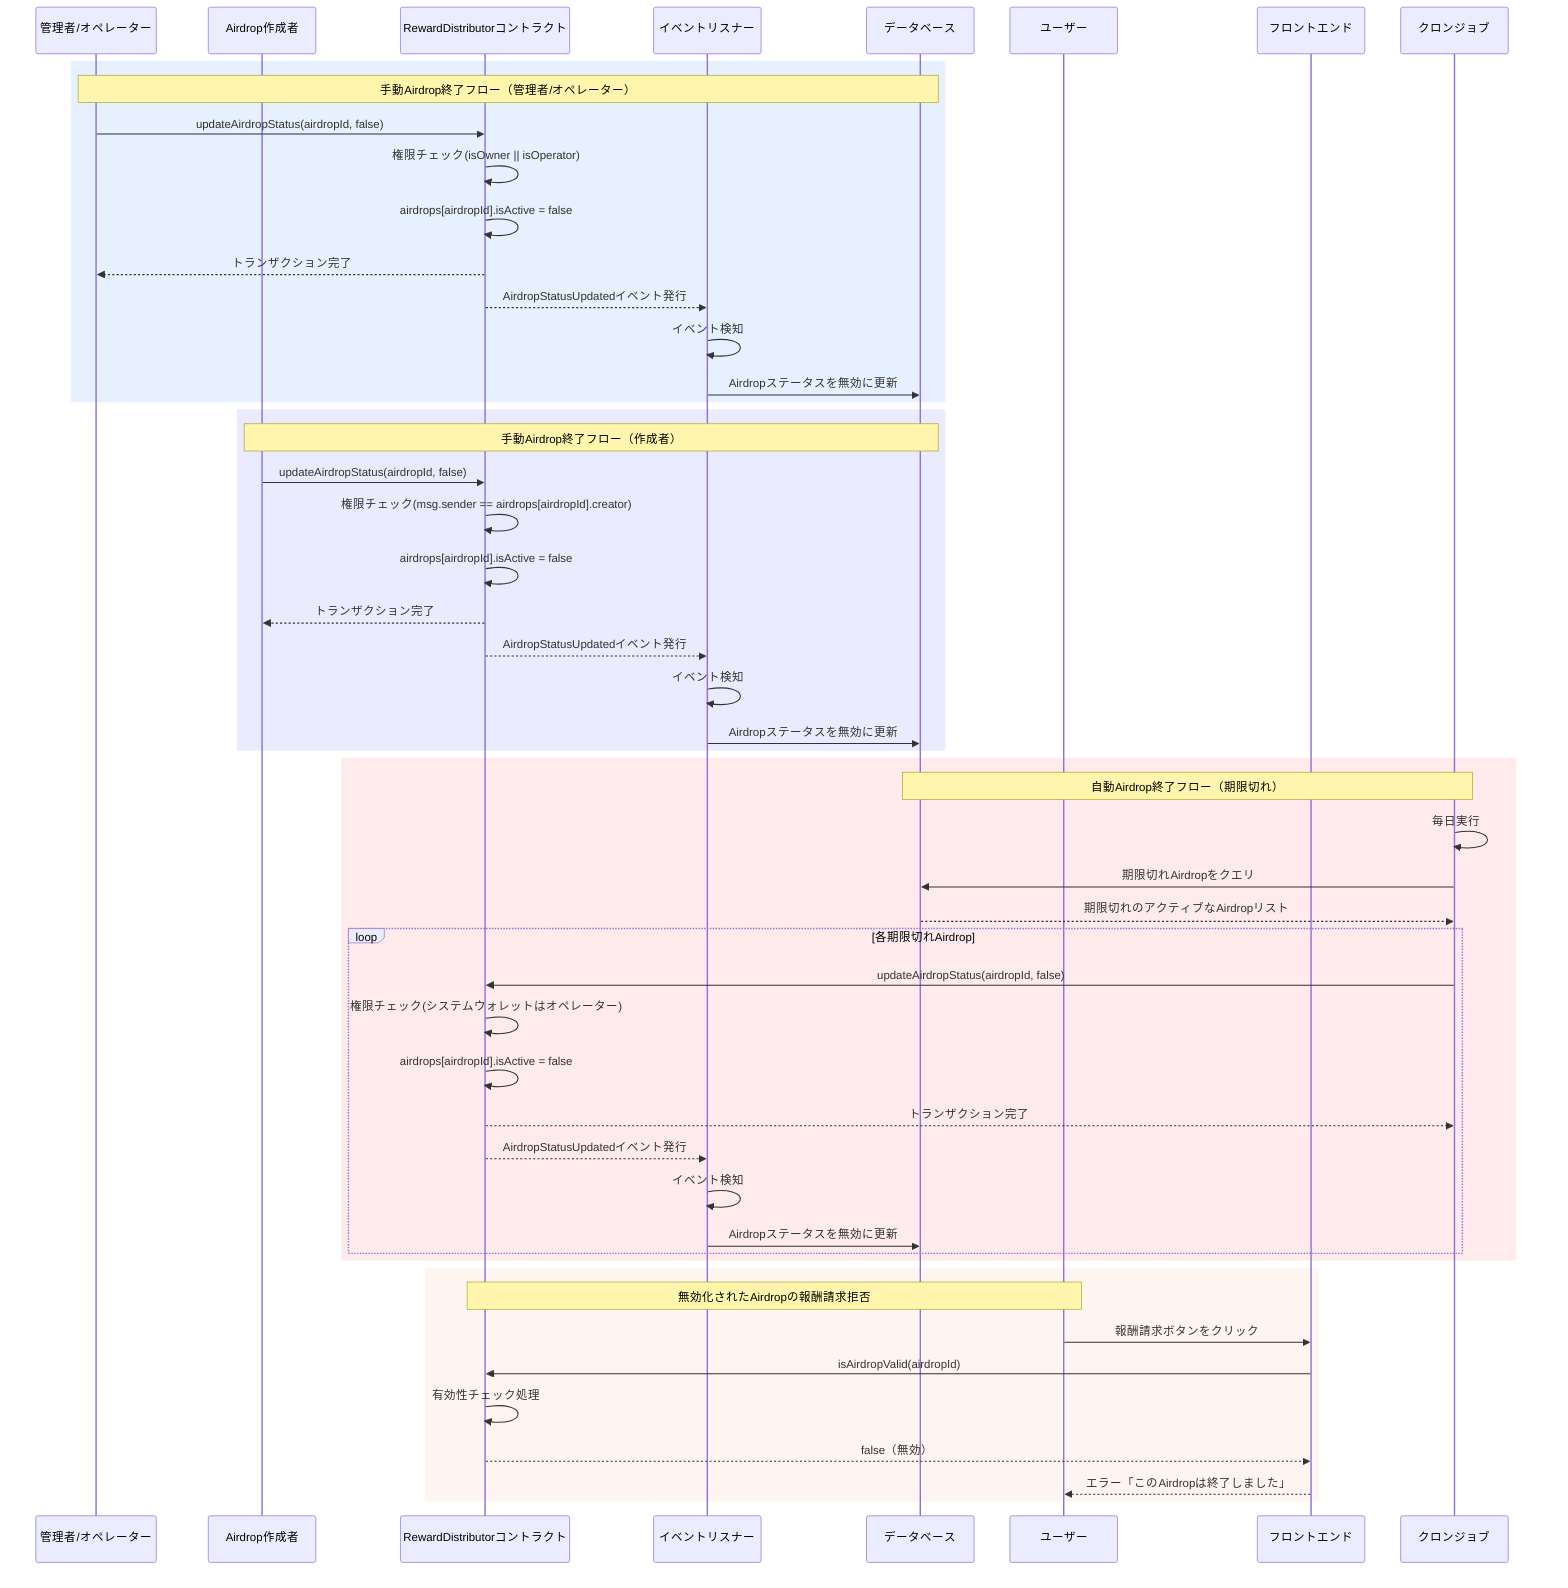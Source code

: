 sequenceDiagram
    participant Admin as 管理者/オペレーター
    participant Creator as Airdrop作成者
    participant RC as RewardDistributorコントラクト
    participant EL as イベントリスナー
    participant DB as データベース
    participant User as ユーザー
    participant FE as フロントエンド
    participant Cron as クロンジョブ

    %% 手動Airdrop終了フロー（管理者）
    rect rgb(230, 240, 255)
      note over Admin, DB: 手動Airdrop終了フロー（管理者/オペレーター）
      Admin->>RC: updateAirdropStatus(airdropId, false)
      RC->>RC: 権限チェック(isOwner || isOperator)
      RC->>RC: airdrops[airdropId].isActive = false
      RC-->>Admin: トランザクション完了
      RC-->>EL: AirdropStatusUpdatedイベント発行
      EL->>EL: イベント検知
      EL->>DB: Airdropステータスを無効に更新
    end

    %% 手動Airdrop終了フロー（作成者）
    rect rgb(235, 235, 255)
      note over Creator, DB: 手動Airdrop終了フロー（作成者）
      Creator->>RC: updateAirdropStatus(airdropId, false)
      RC->>RC: 権限チェック(msg.sender == airdrops[airdropId].creator)
      RC->>RC: airdrops[airdropId].isActive = false
      RC-->>Creator: トランザクション完了
      RC-->>EL: AirdropStatusUpdatedイベント発行
      EL->>EL: イベント検知
      EL->>DB: Airdropステータスを無効に更新
    end

    %% 自動Airdrop終了フロー（期限切れ）
    rect rgb(255, 235, 235)
      note over Cron, DB: 自動Airdrop終了フロー（期限切れ）
      Cron->>Cron: 毎日実行
      Cron->>DB: 期限切れAirdropをクエリ
      DB-->>Cron: 期限切れのアクティブなAirdropリスト
      
      loop 各期限切れAirdrop
        Cron->>RC: updateAirdropStatus(airdropId, false)
        RC->>RC: 権限チェック(システムウォレットはオペレーター)
        RC->>RC: airdrops[airdropId].isActive = false
        RC-->>Cron: トランザクション完了
        RC-->>EL: AirdropStatusUpdatedイベント発行
        EL->>EL: イベント検知
        EL->>DB: Airdropステータスを無効に更新
      end
    end

    %% 無効化されたAirdropの報酬請求拒否フロー
    rect rgb(255, 245, 240)
      note over User, RC: 無効化されたAirdropの報酬請求拒否
      User->>FE: 報酬請求ボタンをクリック
      FE->>RC: isAirdropValid(airdropId)
      RC->>RC: 有効性チェック処理
      RC-->>FE: false（無効）
      FE-->>User: エラー「このAirdropは終了しました」
    end